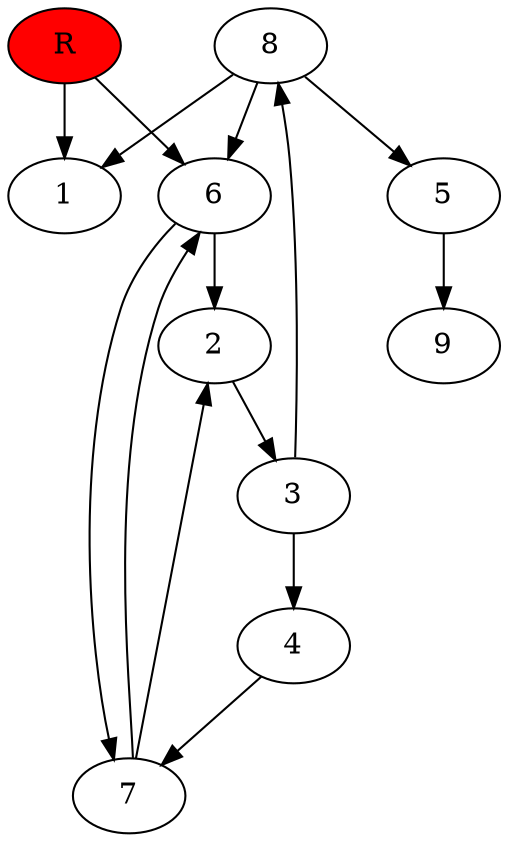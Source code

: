 digraph prb16248 {
	1
	2
	3
	4
	5
	6
	7
	8
	R [fillcolor="#ff0000" style=filled]
	2 -> 3
	3 -> 4
	3 -> 8
	4 -> 7
	5 -> 9
	6 -> 2
	6 -> 7
	7 -> 2
	7 -> 6
	8 -> 1
	8 -> 5
	8 -> 6
	R -> 1
	R -> 6
}
